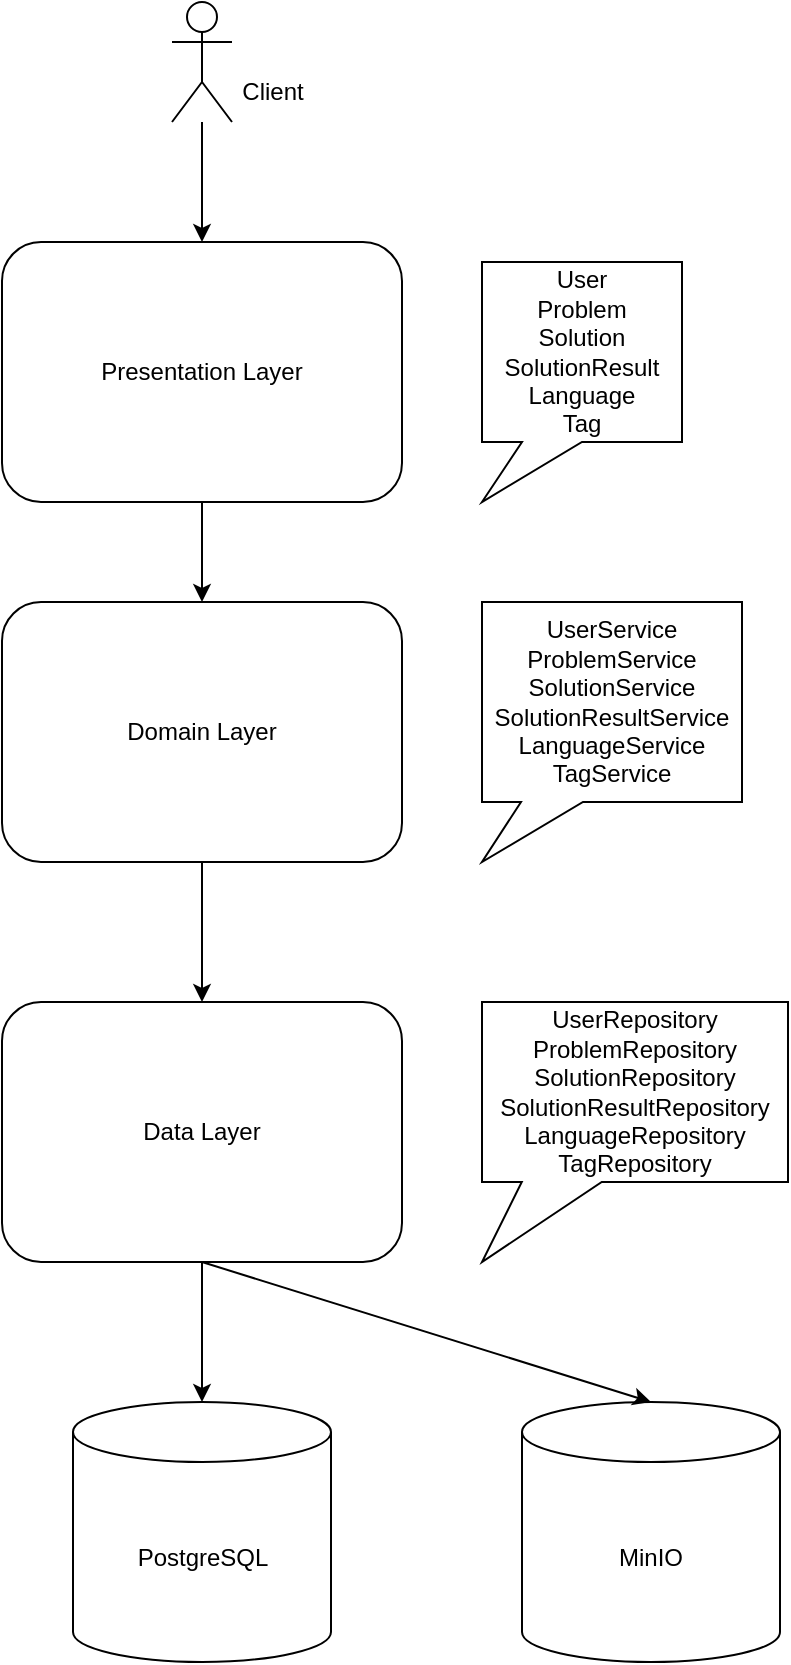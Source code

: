 <mxfile version="22.1.22" type="embed">
  <diagram id="23iRSUPoRavnBvh4doch" name="Page-1">
    <mxGraphModel dx="1400" dy="1820" grid="1" gridSize="10" guides="1" tooltips="1" connect="1" arrows="1" fold="1" page="1" pageScale="1" pageWidth="827" pageHeight="1169" background="none" math="0" shadow="0">
      <root>
        <mxCell id="0" />
        <mxCell id="1" parent="0" />
        <mxCell id="2" value="Presentation Layer" style="rounded=1;whiteSpace=wrap;html=1;" parent="1" vertex="1">
          <mxGeometry x="640" y="-110" width="200" height="130" as="geometry" />
        </mxCell>
        <mxCell id="4" value="" style="endArrow=classic;html=1;rounded=0;entryX=0.5;entryY=0;entryDx=0;entryDy=0;" parent="1" target="2" edge="1" source="12">
          <mxGeometry width="50" height="50" relative="1" as="geometry">
            <mxPoint x="50" y="335" as="sourcePoint" />
            <mxPoint x="-40" y="270" as="targetPoint" />
          </mxGeometry>
        </mxCell>
        <mxCell id="5" value="" style="endArrow=classic;html=1;rounded=0;exitX=0.5;exitY=1;exitDx=0;exitDy=0;entryX=0.5;entryY=0;entryDx=0;entryDy=0;" parent="1" source="2" target="7" edge="1">
          <mxGeometry width="50" height="50" relative="1" as="geometry">
            <mxPoint x="340" y="334.66" as="sourcePoint" />
            <mxPoint x="420" y="335" as="targetPoint" />
          </mxGeometry>
        </mxCell>
        <mxCell id="7" value="Domain Layer" style="rounded=1;whiteSpace=wrap;html=1;" parent="1" vertex="1">
          <mxGeometry x="640" y="70" width="200" height="130" as="geometry" />
        </mxCell>
        <mxCell id="9" value="User&lt;br&gt;Problem&lt;br&gt;Solution&lt;br&gt;SolutionResult&lt;br&gt;Language&lt;br&gt;Tag" style="shape=callout;whiteSpace=wrap;html=1;perimeter=calloutPerimeter;position2=0;size=30;position=0.2;base=30;" parent="1" vertex="1">
          <mxGeometry x="880" y="-100" width="100" height="120" as="geometry" />
        </mxCell>
        <mxCell id="10" value="UserService&lt;br&gt;ProblemService&lt;br&gt;SolutionService&lt;br&gt;SolutionResultService&lt;br&gt;LanguageService&lt;br&gt;TagService" style="shape=callout;whiteSpace=wrap;html=1;perimeter=calloutPerimeter;position2=0;size=30;position=0.15;base=31;" parent="1" vertex="1">
          <mxGeometry x="880" y="70" width="130" height="130" as="geometry" />
        </mxCell>
        <mxCell id="11" value="" style="endArrow=classic;html=1;rounded=0;exitX=0.5;exitY=1;exitDx=0;exitDy=0;" parent="1" source="7" target="13" edge="1">
          <mxGeometry width="50" height="50" relative="1" as="geometry">
            <mxPoint x="790" y="334.58" as="sourcePoint" />
            <mxPoint x="840" y="335" as="targetPoint" />
          </mxGeometry>
        </mxCell>
        <mxCell id="12" value="" style="shape=umlActor;verticalLabelPosition=bottom;verticalAlign=top;html=1;outlineConnect=0;" parent="1" vertex="1">
          <mxGeometry x="725" y="-230" width="30" height="60" as="geometry" />
        </mxCell>
        <mxCell id="13" value="Data Layer" style="rounded=1;whiteSpace=wrap;html=1;" parent="1" vertex="1">
          <mxGeometry x="640" y="270" width="200" height="130" as="geometry" />
        </mxCell>
        <mxCell id="15" value="UserRepository&lt;br&gt;ProblemRepository&lt;br&gt;SolutionRepository&lt;br&gt;SolutionResultRepository&lt;br&gt;LanguageRepository&lt;br&gt;TagRepository" style="shape=callout;whiteSpace=wrap;html=1;perimeter=calloutPerimeter;size=40;position=0.13;position2=0;base=40;" parent="1" vertex="1">
          <mxGeometry x="880" y="270" width="153" height="130" as="geometry" />
        </mxCell>
        <mxCell id="17" value="PostgreSQL" style="shape=cylinder3;whiteSpace=wrap;html=1;boundedLbl=1;backgroundOutline=1;size=15;" parent="1" vertex="1">
          <mxGeometry x="675.5" y="470" width="129" height="130" as="geometry" />
        </mxCell>
        <mxCell id="18" value="MinIO" style="shape=cylinder3;whiteSpace=wrap;html=1;boundedLbl=1;backgroundOutline=1;size=15;" parent="1" vertex="1">
          <mxGeometry x="900" y="470" width="129" height="130" as="geometry" />
        </mxCell>
        <mxCell id="19" value="" style="endArrow=classic;html=1;rounded=0;exitX=0.5;exitY=1;exitDx=0;exitDy=0;entryX=0.5;entryY=0;entryDx=0;entryDy=0;entryPerimeter=0;" parent="1" source="13" target="17" edge="1">
          <mxGeometry width="50" height="50" relative="1" as="geometry">
            <mxPoint x="1120" y="330" as="sourcePoint" />
            <mxPoint x="1170" y="280" as="targetPoint" />
          </mxGeometry>
        </mxCell>
        <mxCell id="20" value="" style="endArrow=classic;html=1;rounded=0;exitX=0.5;exitY=1;exitDx=0;exitDy=0;entryX=0.5;entryY=0;entryDx=0;entryDy=0;entryPerimeter=0;" parent="1" source="13" target="18" edge="1">
          <mxGeometry width="50" height="50" relative="1" as="geometry">
            <mxPoint x="1130" y="410" as="sourcePoint" />
            <mxPoint x="1180" y="360" as="targetPoint" />
          </mxGeometry>
        </mxCell>
        <mxCell id="21" value="Client" style="text;html=1;align=center;verticalAlign=middle;resizable=0;points=[];autosize=1;strokeColor=none;fillColor=none;" vertex="1" parent="1">
          <mxGeometry x="750" y="-200" width="50" height="30" as="geometry" />
        </mxCell>
      </root>
    </mxGraphModel>
  </diagram>
</mxfile>
